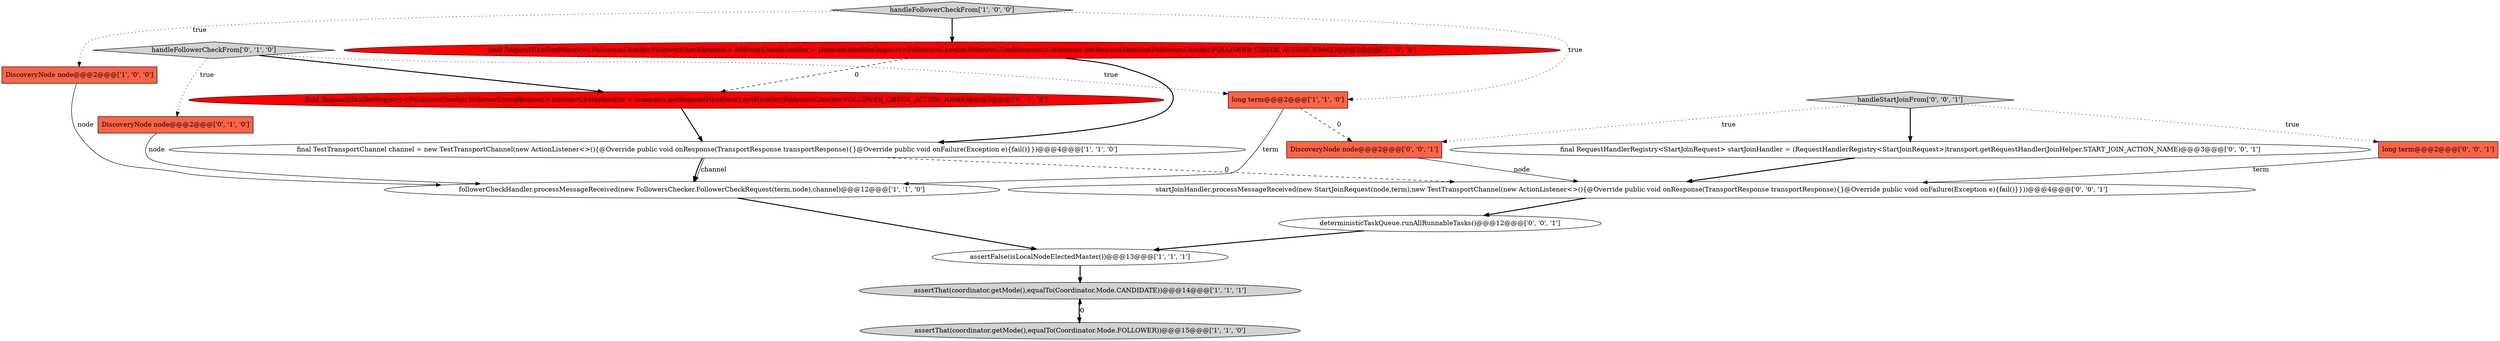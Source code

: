 digraph {
7 [style = filled, label = "final RequestHandlerRegistry<FollowersChecker.FollowerCheckRequest> followerCheckHandler = (RequestHandlerRegistry<FollowersChecker.FollowerCheckRequest>)transport.getRequestHandler(FollowersChecker.FOLLOWER_CHECK_ACTION_NAME)@@@3@@@['1', '0', '0']", fillcolor = red, shape = ellipse image = "AAA1AAABBB1BBB"];
15 [style = filled, label = "startJoinHandler.processMessageReceived(new StartJoinRequest(node,term),new TestTransportChannel(new ActionListener<>(){@Override public void onResponse(TransportResponse transportResponse){}@Override public void onFailure(Exception e){fail()}}))@@@4@@@['0', '0', '1']", fillcolor = white, shape = ellipse image = "AAA0AAABBB3BBB"];
3 [style = filled, label = "followerCheckHandler.processMessageReceived(new FollowersChecker.FollowerCheckRequest(term,node),channel)@@@12@@@['1', '1', '0']", fillcolor = white, shape = ellipse image = "AAA0AAABBB1BBB"];
0 [style = filled, label = "final TestTransportChannel channel = new TestTransportChannel(new ActionListener<>(){@Override public void onResponse(TransportResponse transportResponse){}@Override public void onFailure(Exception e){fail()}})@@@4@@@['1', '1', '0']", fillcolor = white, shape = ellipse image = "AAA0AAABBB1BBB"];
13 [style = filled, label = "DiscoveryNode node@@@2@@@['0', '0', '1']", fillcolor = tomato, shape = box image = "AAA0AAABBB3BBB"];
6 [style = filled, label = "long term@@@2@@@['1', '1', '0']", fillcolor = tomato, shape = box image = "AAA0AAABBB1BBB"];
17 [style = filled, label = "handleStartJoinFrom['0', '0', '1']", fillcolor = lightgray, shape = diamond image = "AAA0AAABBB3BBB"];
2 [style = filled, label = "DiscoveryNode node@@@2@@@['1', '0', '0']", fillcolor = tomato, shape = box image = "AAA0AAABBB1BBB"];
1 [style = filled, label = "handleFollowerCheckFrom['1', '0', '0']", fillcolor = lightgray, shape = diamond image = "AAA0AAABBB1BBB"];
8 [style = filled, label = "assertThat(coordinator.getMode(),equalTo(Coordinator.Mode.CANDIDATE))@@@14@@@['1', '1', '1']", fillcolor = lightgray, shape = ellipse image = "AAA0AAABBB1BBB"];
14 [style = filled, label = "final RequestHandlerRegistry<StartJoinRequest> startJoinHandler = (RequestHandlerRegistry<StartJoinRequest>)transport.getRequestHandler(JoinHelper.START_JOIN_ACTION_NAME)@@@3@@@['0', '0', '1']", fillcolor = white, shape = ellipse image = "AAA0AAABBB3BBB"];
16 [style = filled, label = "deterministicTaskQueue.runAllRunnableTasks()@@@12@@@['0', '0', '1']", fillcolor = white, shape = ellipse image = "AAA0AAABBB3BBB"];
9 [style = filled, label = "DiscoveryNode node@@@2@@@['0', '1', '0']", fillcolor = tomato, shape = box image = "AAA0AAABBB2BBB"];
4 [style = filled, label = "assertFalse(isLocalNodeElectedMaster())@@@13@@@['1', '1', '1']", fillcolor = white, shape = ellipse image = "AAA0AAABBB1BBB"];
12 [style = filled, label = "long term@@@2@@@['0', '0', '1']", fillcolor = tomato, shape = box image = "AAA0AAABBB3BBB"];
5 [style = filled, label = "assertThat(coordinator.getMode(),equalTo(Coordinator.Mode.FOLLOWER))@@@15@@@['1', '1', '0']", fillcolor = lightgray, shape = ellipse image = "AAA0AAABBB1BBB"];
10 [style = filled, label = "final RequestHandlerRegistry<FollowersChecker.FollowerCheckRequest> followerCheckHandler = transport.getRequestHandlers().getHandler(FollowersChecker.FOLLOWER_CHECK_ACTION_NAME)@@@3@@@['0', '1', '0']", fillcolor = red, shape = ellipse image = "AAA1AAABBB2BBB"];
11 [style = filled, label = "handleFollowerCheckFrom['0', '1', '0']", fillcolor = lightgray, shape = diamond image = "AAA0AAABBB2BBB"];
0->3 [style = bold, label=""];
2->3 [style = solid, label="node"];
0->15 [style = dashed, label="0"];
6->3 [style = solid, label="term"];
11->9 [style = dotted, label="true"];
7->0 [style = bold, label=""];
15->16 [style = bold, label=""];
3->4 [style = bold, label=""];
1->7 [style = bold, label=""];
6->13 [style = dashed, label="0"];
8->5 [style = bold, label=""];
17->12 [style = dotted, label="true"];
0->3 [style = solid, label="channel"];
17->14 [style = bold, label=""];
11->10 [style = bold, label=""];
11->6 [style = dotted, label="true"];
9->3 [style = solid, label="node"];
10->0 [style = bold, label=""];
5->8 [style = dashed, label="0"];
4->8 [style = bold, label=""];
1->6 [style = dotted, label="true"];
7->10 [style = dashed, label="0"];
14->15 [style = bold, label=""];
12->15 [style = solid, label="term"];
16->4 [style = bold, label=""];
1->2 [style = dotted, label="true"];
13->15 [style = solid, label="node"];
17->13 [style = dotted, label="true"];
}
